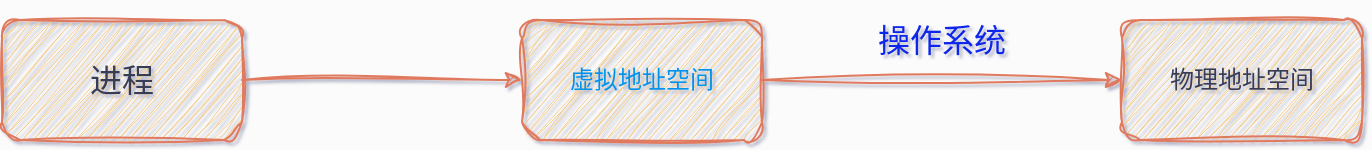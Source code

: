 <mxfile version="23.1.6" type="github">
  <diagram name="第 1 页" id="1SWli4Q1D1PePQygBVNF">
    <mxGraphModel dx="2901" dy="1140" grid="1" gridSize="10" guides="1" tooltips="1" connect="1" arrows="1" fold="1" page="1" pageScale="1" pageWidth="827" pageHeight="1169" background="#fbfbfb" math="0" shadow="1">
      <root>
        <mxCell id="0" />
        <mxCell id="1" parent="0" />
        <mxCell id="gvmb13LUzKxfu-IJD4Nl-2" value="&lt;font face=&quot;Comic Sans MS&quot; style=&quot;font-size: 16px;&quot;&gt;进程&lt;/font&gt;" style="rounded=1;whiteSpace=wrap;html=1;fillColor=#F2CC8F;strokeColor=#E07A5F;fillStyle=hatch;fontSize=16;fontFamily=Comic Sans MS;sketch=1;curveFitting=1;jiggle=2;labelBackgroundColor=none;fontColor=#393C56;" vertex="1" parent="1">
          <mxGeometry x="-90" y="470" width="120" height="60" as="geometry" />
        </mxCell>
        <mxCell id="gvmb13LUzKxfu-IJD4Nl-3" value="虚拟地址空间" style="rounded=1;whiteSpace=wrap;html=1;sketch=1;curveFitting=1;jiggle=2;labelBackgroundColor=none;fillColor=#F2CC8F;strokeColor=#E07A5F;fontColor=#0593eb;" vertex="1" parent="1">
          <mxGeometry x="170" y="470" width="120" height="60" as="geometry" />
        </mxCell>
        <mxCell id="gvmb13LUzKxfu-IJD4Nl-4" value="物理地址空间" style="rounded=1;whiteSpace=wrap;html=1;sketch=1;curveFitting=1;jiggle=2;labelBackgroundColor=none;fillColor=#F2CC8F;strokeColor=#E07A5F;fontColor=#393C56;" vertex="1" parent="1">
          <mxGeometry x="470" y="470" width="120" height="60" as="geometry" />
        </mxCell>
        <mxCell id="gvmb13LUzKxfu-IJD4Nl-6" value="" style="endArrow=classic;html=1;rounded=1;exitX=1;exitY=0.5;exitDx=0;exitDy=0;entryX=0;entryY=0.5;entryDx=0;entryDy=0;sketch=1;curveFitting=1;jiggle=2;labelBackgroundColor=none;strokeColor=#E07A5F;fontColor=default;" edge="1" parent="1" source="gvmb13LUzKxfu-IJD4Nl-2" target="gvmb13LUzKxfu-IJD4Nl-3">
          <mxGeometry width="50" height="50" relative="1" as="geometry">
            <mxPoint x="390" y="610" as="sourcePoint" />
            <mxPoint x="440" y="560" as="targetPoint" />
          </mxGeometry>
        </mxCell>
        <mxCell id="gvmb13LUzKxfu-IJD4Nl-7" value="" style="endArrow=classic;html=1;rounded=1;exitX=1;exitY=0.5;exitDx=0;exitDy=0;entryX=0;entryY=0.5;entryDx=0;entryDy=0;sketch=1;curveFitting=1;jiggle=2;labelBackgroundColor=none;strokeColor=#E07A5F;fontColor=default;" edge="1" parent="1" source="gvmb13LUzKxfu-IJD4Nl-3" target="gvmb13LUzKxfu-IJD4Nl-4">
          <mxGeometry width="50" height="50" relative="1" as="geometry">
            <mxPoint x="390" y="610" as="sourcePoint" />
            <mxPoint x="440" y="560" as="targetPoint" />
          </mxGeometry>
        </mxCell>
        <mxCell id="gvmb13LUzKxfu-IJD4Nl-9" value="操作系统" style="text;strokeColor=none;align=center;fillColor=none;html=1;verticalAlign=middle;whiteSpace=wrap;rounded=0;fontColor=#1026ea;fontSize=16;" vertex="1" parent="1">
          <mxGeometry x="330" y="460" width="100" height="40" as="geometry" />
        </mxCell>
      </root>
    </mxGraphModel>
  </diagram>
</mxfile>

